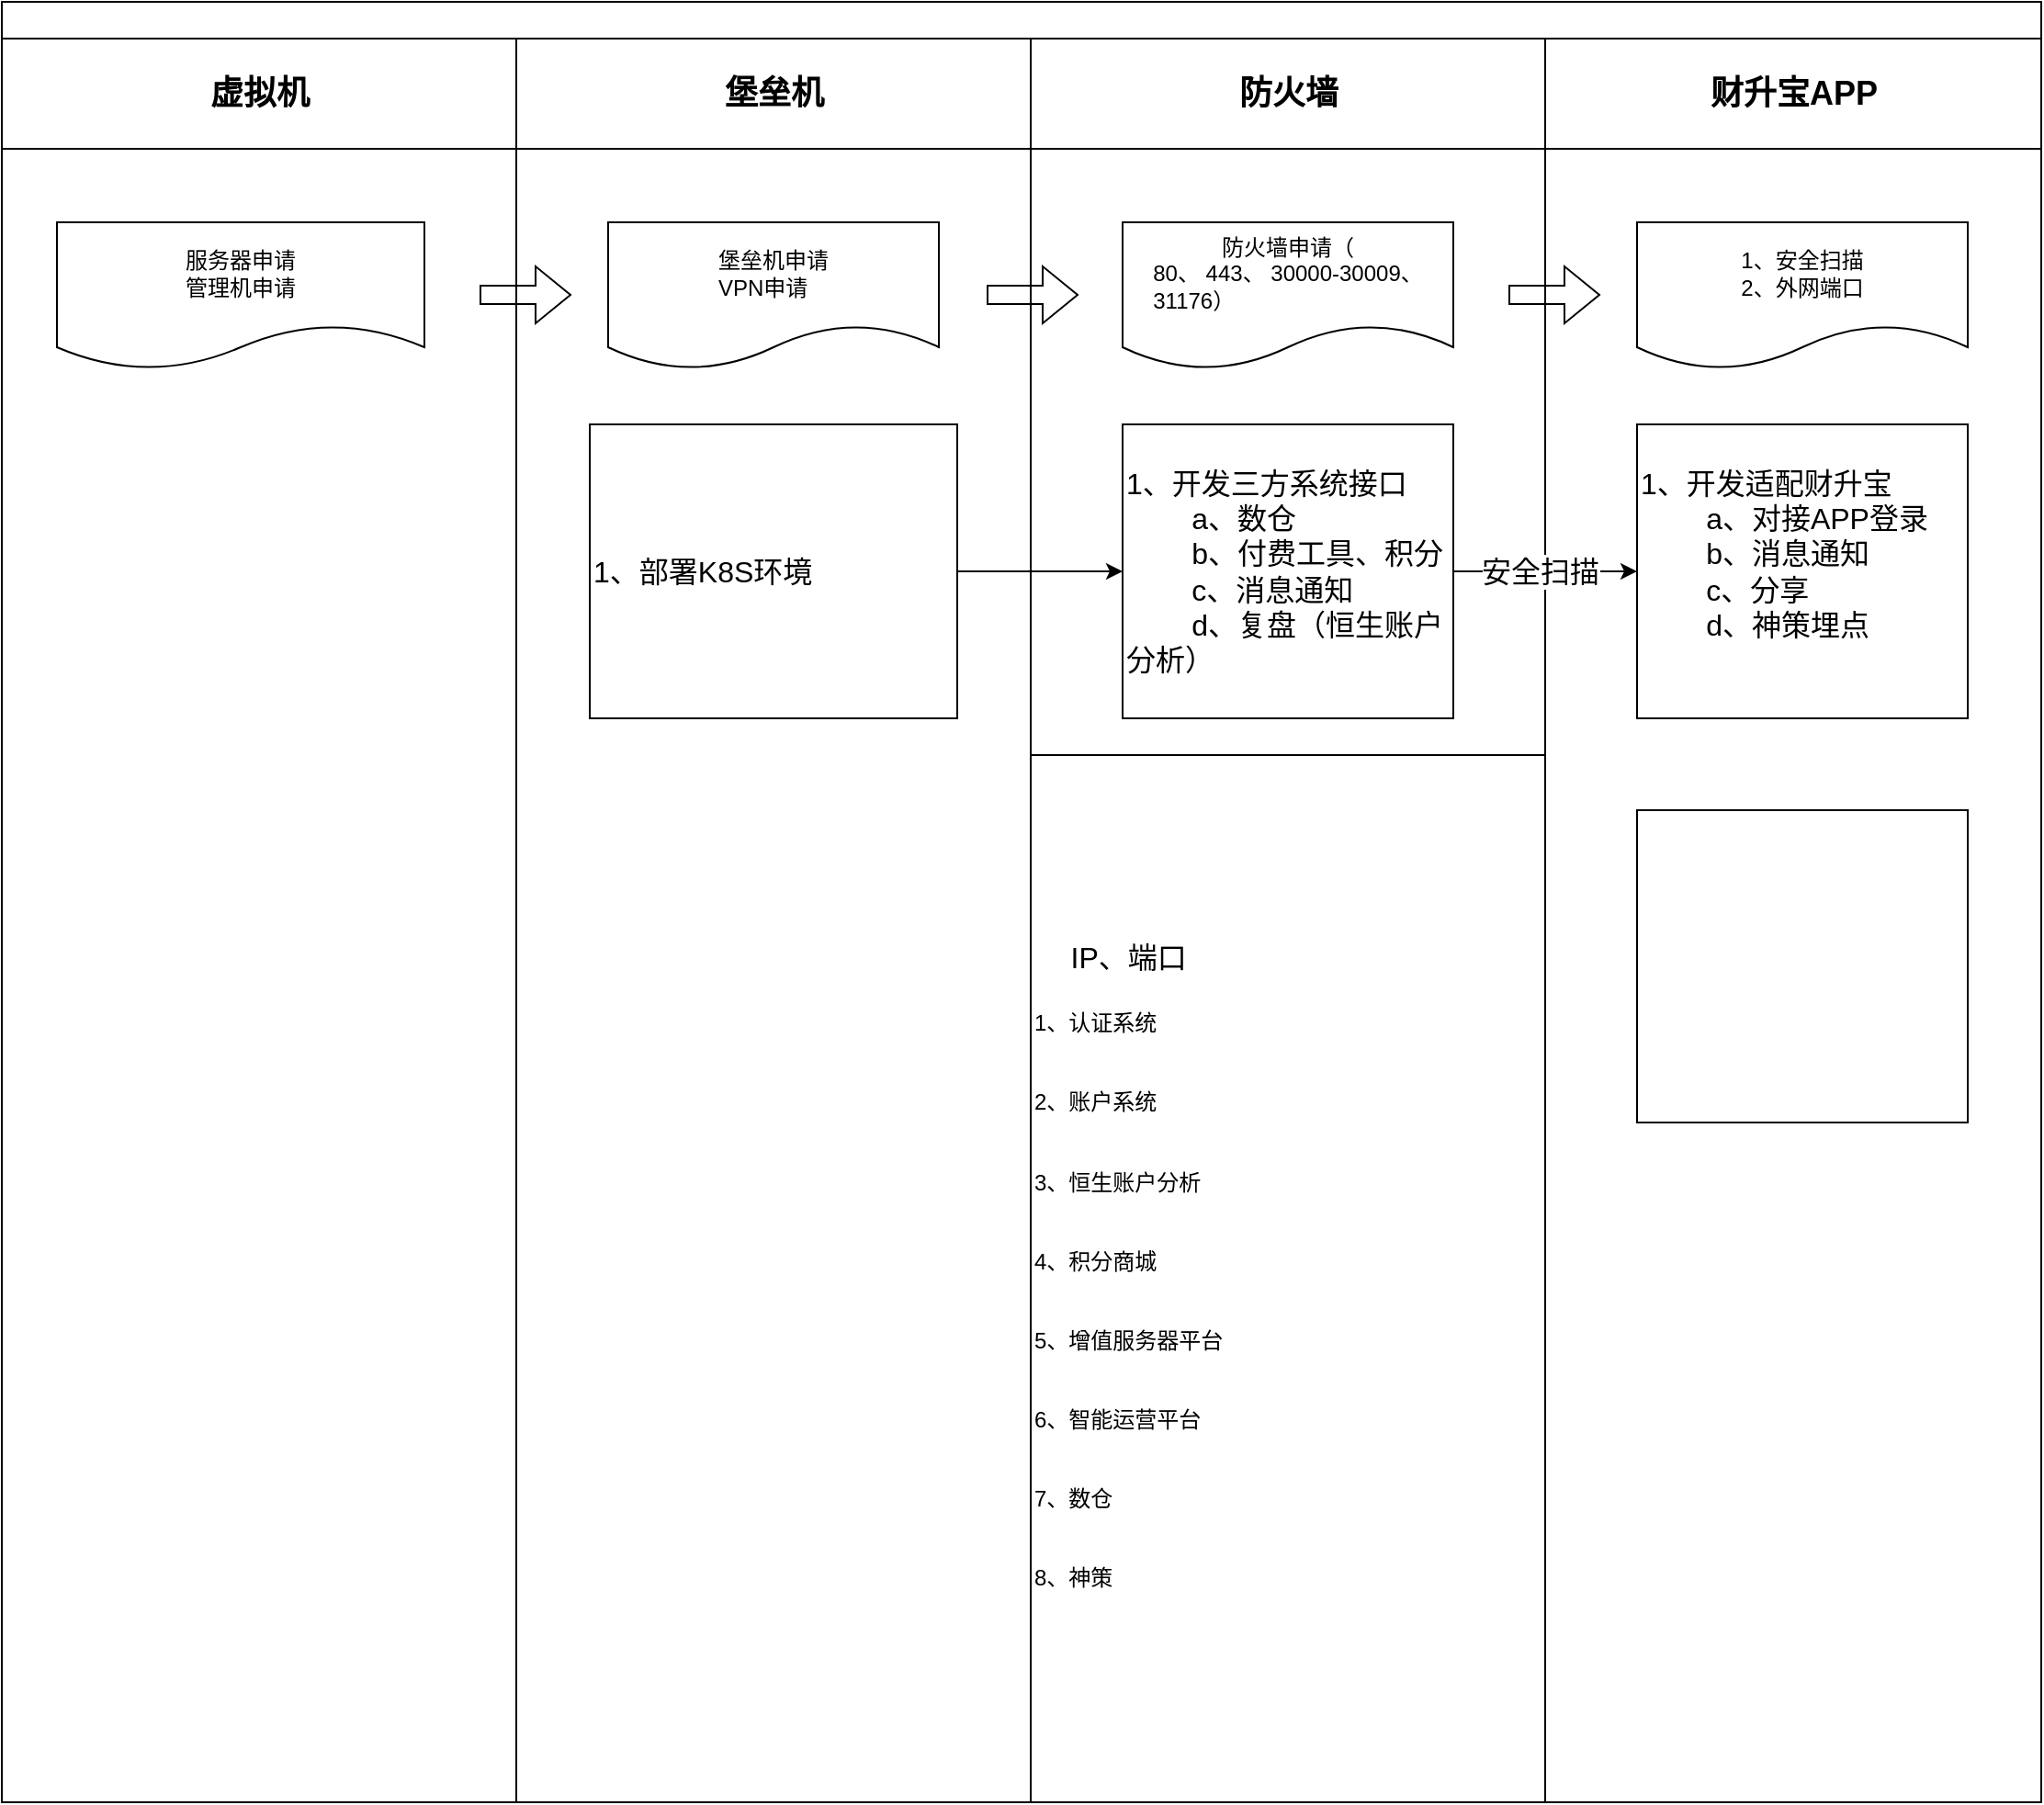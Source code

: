 <mxfile version="24.1.0" type="github">
  <diagram name="Page-1" id="74e2e168-ea6b-b213-b513-2b3c1d86103e">
    <mxGraphModel dx="1434" dy="746" grid="1" gridSize="10" guides="1" tooltips="1" connect="1" arrows="1" fold="1" page="1" pageScale="1" pageWidth="1100" pageHeight="850" background="none" math="0" shadow="0">
      <root>
        <mxCell id="0" />
        <mxCell id="1" parent="0" />
        <mxCell id="77e6c97f196da883-1" value="" style="swimlane;html=1;childLayout=stackLayout;startSize=20;rounded=0;shadow=0;labelBackgroundColor=none;strokeWidth=1;fontFamily=Verdana;fontSize=8;align=center;" parent="1" vertex="1">
          <mxGeometry x="40" y="40" width="1110" height="980" as="geometry" />
        </mxCell>
        <mxCell id="77e6c97f196da883-2" value="&lt;font style=&quot;font-size: 18px;&quot;&gt;虚拟机&lt;/font&gt;" style="swimlane;html=1;startSize=60;" parent="77e6c97f196da883-1" vertex="1">
          <mxGeometry y="20" width="280" height="960" as="geometry" />
        </mxCell>
        <mxCell id="uph5sfU3wwESWTErg2y2-12" value="&lt;span style=&quot;text-align: left;&quot;&gt;服务器申请&lt;/span&gt;&lt;br style=&quot;text-align: left;&quot;&gt;&lt;span style=&quot;text-align: left;&quot;&gt;管理机申请&lt;/span&gt;" style="shape=document;whiteSpace=wrap;html=1;boundedLbl=1;" parent="77e6c97f196da883-2" vertex="1">
          <mxGeometry x="30" y="100" width="200" height="80" as="geometry" />
        </mxCell>
        <mxCell id="77e6c97f196da883-3" value="&lt;font style=&quot;font-size: 18px;&quot;&gt;堡垒机&lt;/font&gt;" style="swimlane;html=1;startSize=60;" parent="77e6c97f196da883-1" vertex="1">
          <mxGeometry x="280" y="20" width="280" height="960" as="geometry" />
        </mxCell>
        <mxCell id="uph5sfU3wwESWTErg2y2-1" value="&lt;font style=&quot;font-size: 16px;&quot;&gt;1、部署K8S环境&lt;/font&gt;" style="rounded=0;whiteSpace=wrap;html=1;align=left;" parent="77e6c97f196da883-3" vertex="1">
          <mxGeometry x="40" y="210" width="200" height="160" as="geometry" />
        </mxCell>
        <mxCell id="uph5sfU3wwESWTErg2y2-11" value="&lt;span style=&quot;text-align: left;&quot;&gt;堡垒机申请&lt;/span&gt;&lt;div style=&quot;text-align: left;&quot;&gt;VPN申请&lt;/div&gt;" style="shape=document;whiteSpace=wrap;html=1;boundedLbl=1;" parent="77e6c97f196da883-3" vertex="1">
          <mxGeometry x="50" y="100" width="180" height="80" as="geometry" />
        </mxCell>
        <mxCell id="uph5sfU3wwESWTErg2y2-13" value="" style="shape=flexArrow;endArrow=classic;html=1;rounded=0;exitX=1;exitY=0.5;exitDx=0;exitDy=0;" parent="77e6c97f196da883-3" edge="1">
          <mxGeometry width="50" height="50" relative="1" as="geometry">
            <mxPoint x="-20" y="139.5" as="sourcePoint" />
            <mxPoint x="30" y="139.5" as="targetPoint" />
          </mxGeometry>
        </mxCell>
        <mxCell id="77e6c97f196da883-4" value="&lt;font style=&quot;font-size: 18px;&quot;&gt;防火墙&lt;/font&gt;" style="swimlane;html=1;startSize=60;" parent="77e6c97f196da883-1" vertex="1">
          <mxGeometry x="560" y="20" width="280" height="960" as="geometry" />
        </mxCell>
        <mxCell id="uph5sfU3wwESWTErg2y2-2" value="&lt;font style=&quot;font-size: 16px;&quot;&gt;1、开发三方系统接口&lt;/font&gt;&lt;div&gt;&lt;font style=&quot;font-size: 16px;&quot;&gt;&lt;span style=&quot;white-space: pre;&quot;&gt;&#x9;&lt;/span&gt;a、&lt;span style=&quot;background-color: initial;&quot;&gt;数仓&lt;/span&gt;&lt;br&gt;&lt;/font&gt;&lt;/div&gt;&lt;div&gt;&lt;font style=&quot;font-size: 16px;&quot;&gt;&lt;span style=&quot;white-space: pre;&quot;&gt;&#x9;&lt;/span&gt;b、付费工具、积分&lt;br&gt;&lt;/font&gt;&lt;/div&gt;&lt;div&gt;&lt;font style=&quot;font-size: 16px;&quot;&gt;&lt;span style=&quot;white-space: pre;&quot;&gt;&#x9;&lt;/span&gt;c、消息通知&lt;/font&gt;&lt;/div&gt;&lt;div&gt;&lt;font style=&quot;font-size: 16px;&quot;&gt;&lt;span style=&quot;background-color: initial;&quot;&gt;&lt;span style=&quot;white-space: pre;&quot;&gt;&#x9;&lt;/span&gt;d、复盘（恒生账户分析）&lt;/span&gt;&lt;br&gt;&lt;/font&gt;&lt;/div&gt;" style="whiteSpace=wrap;html=1;rounded=0;align=left;" parent="77e6c97f196da883-4" vertex="1">
          <mxGeometry x="50" y="210" width="180" height="160" as="geometry" />
        </mxCell>
        <mxCell id="uph5sfU3wwESWTErg2y2-14" value="&lt;span style=&quot;text-align: left;&quot;&gt;防火墙申请（&lt;/span&gt;&lt;span style=&quot;text-align: left;&quot;&gt;&lt;div&gt;80、 443、 30000-30009、&lt;/div&gt;&lt;div&gt;31176&lt;span style=&quot;background-color: initial;&quot;&gt;）&lt;/span&gt;&lt;/div&gt;&lt;/span&gt;" style="shape=document;whiteSpace=wrap;html=1;boundedLbl=1;" parent="77e6c97f196da883-4" vertex="1">
          <mxGeometry x="50" y="100" width="180" height="80" as="geometry" />
        </mxCell>
        <mxCell id="uph5sfU3wwESWTErg2y2-16" value="" style="shape=flexArrow;endArrow=classic;html=1;rounded=0;exitX=1;exitY=0.5;exitDx=0;exitDy=0;" parent="77e6c97f196da883-4" edge="1">
          <mxGeometry width="50" height="50" relative="1" as="geometry">
            <mxPoint x="-24" y="139.5" as="sourcePoint" />
            <mxPoint x="26" y="139.5" as="targetPoint" />
          </mxGeometry>
        </mxCell>
        <mxCell id="uph5sfU3wwESWTErg2y2-19" value="&lt;div style=&quot;text-align: center;&quot;&gt;&lt;span style=&quot;background-color: initial;&quot;&gt;&lt;font style=&quot;font-size: 16px;&quot;&gt;IP、端口&lt;/font&gt;&lt;/span&gt;&lt;/div&gt;&lt;div style=&quot;text-align: center;&quot;&gt;&lt;span style=&quot;background-color: initial;&quot;&gt;&lt;font style=&quot;font-size: 16px;&quot;&gt;&lt;br&gt;&lt;/font&gt;&lt;/span&gt;&lt;/div&gt;&lt;div&gt;1、认证系统&lt;/div&gt;&lt;div&gt;&lt;br&gt;&lt;/div&gt;&lt;div&gt;&lt;br&gt;&lt;/div&gt;&lt;div&gt;2、账户系统&lt;/div&gt;&lt;div&gt;&lt;br&gt;&lt;/div&gt;&lt;div&gt;&lt;br&gt;&lt;/div&gt;&lt;div&gt;3、恒生账户分析&lt;/div&gt;&lt;div&gt;&lt;br&gt;&lt;/div&gt;&lt;div&gt;&lt;br&gt;&lt;/div&gt;&lt;div&gt;4、积分商城&lt;/div&gt;&lt;div&gt;&lt;br&gt;&lt;/div&gt;&lt;div&gt;&lt;br&gt;&lt;/div&gt;&lt;div&gt;5、增值服务器平台&lt;/div&gt;&lt;div&gt;&lt;br&gt;&lt;/div&gt;&lt;div&gt;&lt;br&gt;&lt;/div&gt;&lt;div&gt;6、智能运营平台&lt;/div&gt;&lt;div&gt;&lt;br&gt;&lt;/div&gt;&lt;div&gt;&lt;br&gt;&lt;/div&gt;&lt;div&gt;7、数仓&lt;/div&gt;&lt;div&gt;&lt;br&gt;&lt;/div&gt;&lt;div&gt;&lt;br&gt;&lt;/div&gt;&lt;div&gt;8、神策&lt;/div&gt;&lt;div&gt;&lt;br&gt;&lt;/div&gt;" style="rounded=0;whiteSpace=wrap;html=1;align=left;" parent="77e6c97f196da883-4" vertex="1">
          <mxGeometry y="390" width="280" height="570" as="geometry" />
        </mxCell>
        <mxCell id="77e6c97f196da883-5" value="&lt;font style=&quot;font-size: 18px;&quot;&gt;财升宝APP&lt;/font&gt;" style="swimlane;html=1;startSize=60;" parent="77e6c97f196da883-1" vertex="1">
          <mxGeometry x="840" y="20" width="270" height="960" as="geometry" />
        </mxCell>
        <mxCell id="uph5sfU3wwESWTErg2y2-4" value="&lt;font style=&quot;font-size: 16px;&quot;&gt;1、开发适配财升宝&lt;/font&gt;&lt;div&gt;&lt;font style=&quot;font-size: 16px;&quot;&gt;&lt;span style=&quot;white-space: pre;&quot;&gt;&#x9;&lt;/span&gt;a、对接APP登录&lt;/font&gt;&lt;div style=&quot;font-size: 16px;&quot;&gt;&lt;font style=&quot;font-size: 16px;&quot;&gt;&lt;span style=&quot;white-space: pre;&quot;&gt;&#x9;&lt;/span&gt;b、消息通知&lt;/font&gt;&lt;/div&gt;&lt;div style=&quot;font-size: 16px;&quot;&gt;&lt;font style=&quot;font-size: 16px;&quot;&gt;&lt;span style=&quot;white-space: pre;&quot;&gt;&#x9;&lt;/span&gt;c、分享&lt;/font&gt;&lt;/div&gt;&lt;div style=&quot;font-size: 16px;&quot;&gt;&lt;font style=&quot;font-size: 16px;&quot;&gt;&lt;span style=&quot;white-space: pre;&quot;&gt;&#x9;&lt;/span&gt;d、神策埋点&lt;/font&gt;&lt;/div&gt;&lt;div style=&quot;font-size: 16px;&quot;&gt;&lt;br&gt;&lt;/div&gt;&lt;/div&gt;" style="whiteSpace=wrap;html=1;rounded=0;align=left;" parent="77e6c97f196da883-5" vertex="1">
          <mxGeometry x="50" y="210" width="180" height="160" as="geometry" />
        </mxCell>
        <mxCell id="uph5sfU3wwESWTErg2y2-17" value="" style="shape=flexArrow;endArrow=classic;html=1;rounded=0;exitX=1;exitY=0.5;exitDx=0;exitDy=0;" parent="77e6c97f196da883-5" edge="1">
          <mxGeometry width="50" height="50" relative="1" as="geometry">
            <mxPoint x="-20" y="139.5" as="sourcePoint" />
            <mxPoint x="30" y="139.5" as="targetPoint" />
          </mxGeometry>
        </mxCell>
        <mxCell id="uph5sfU3wwESWTErg2y2-18" value="&lt;span style=&quot;text-align: left;&quot;&gt;1、安全扫描&lt;/span&gt;&lt;div&gt;&lt;span style=&quot;text-align: left;&quot;&gt;2、外网端口&lt;/span&gt;&lt;/div&gt;" style="shape=document;whiteSpace=wrap;html=1;boundedLbl=1;" parent="77e6c97f196da883-5" vertex="1">
          <mxGeometry x="50" y="100" width="180" height="80" as="geometry" />
        </mxCell>
        <mxCell id="uph5sfU3wwESWTErg2y2-25" value="" style="rounded=0;whiteSpace=wrap;html=1;" parent="77e6c97f196da883-5" vertex="1">
          <mxGeometry x="50" y="420" width="180" height="170" as="geometry" />
        </mxCell>
        <mxCell id="uph5sfU3wwESWTErg2y2-3" value="" style="edgeStyle=orthogonalEdgeStyle;rounded=0;orthogonalLoop=1;jettySize=auto;html=1;" parent="77e6c97f196da883-1" source="uph5sfU3wwESWTErg2y2-1" target="uph5sfU3wwESWTErg2y2-2" edge="1">
          <mxGeometry relative="1" as="geometry" />
        </mxCell>
        <mxCell id="uph5sfU3wwESWTErg2y2-5" value="" style="edgeStyle=orthogonalEdgeStyle;rounded=0;orthogonalLoop=1;jettySize=auto;html=1;" parent="77e6c97f196da883-1" source="uph5sfU3wwESWTErg2y2-2" target="uph5sfU3wwESWTErg2y2-4" edge="1">
          <mxGeometry relative="1" as="geometry" />
        </mxCell>
        <mxCell id="uph5sfU3wwESWTErg2y2-7" value="&lt;font style=&quot;font-size: 16px;&quot;&gt;安全扫描&lt;/font&gt;" style="edgeLabel;html=1;align=center;verticalAlign=middle;resizable=0;points=[];" parent="uph5sfU3wwESWTErg2y2-5" vertex="1" connectable="0">
          <mxGeometry x="-0.333" y="2" relative="1" as="geometry">
            <mxPoint x="13" y="2" as="offset" />
          </mxGeometry>
        </mxCell>
      </root>
    </mxGraphModel>
  </diagram>
</mxfile>
